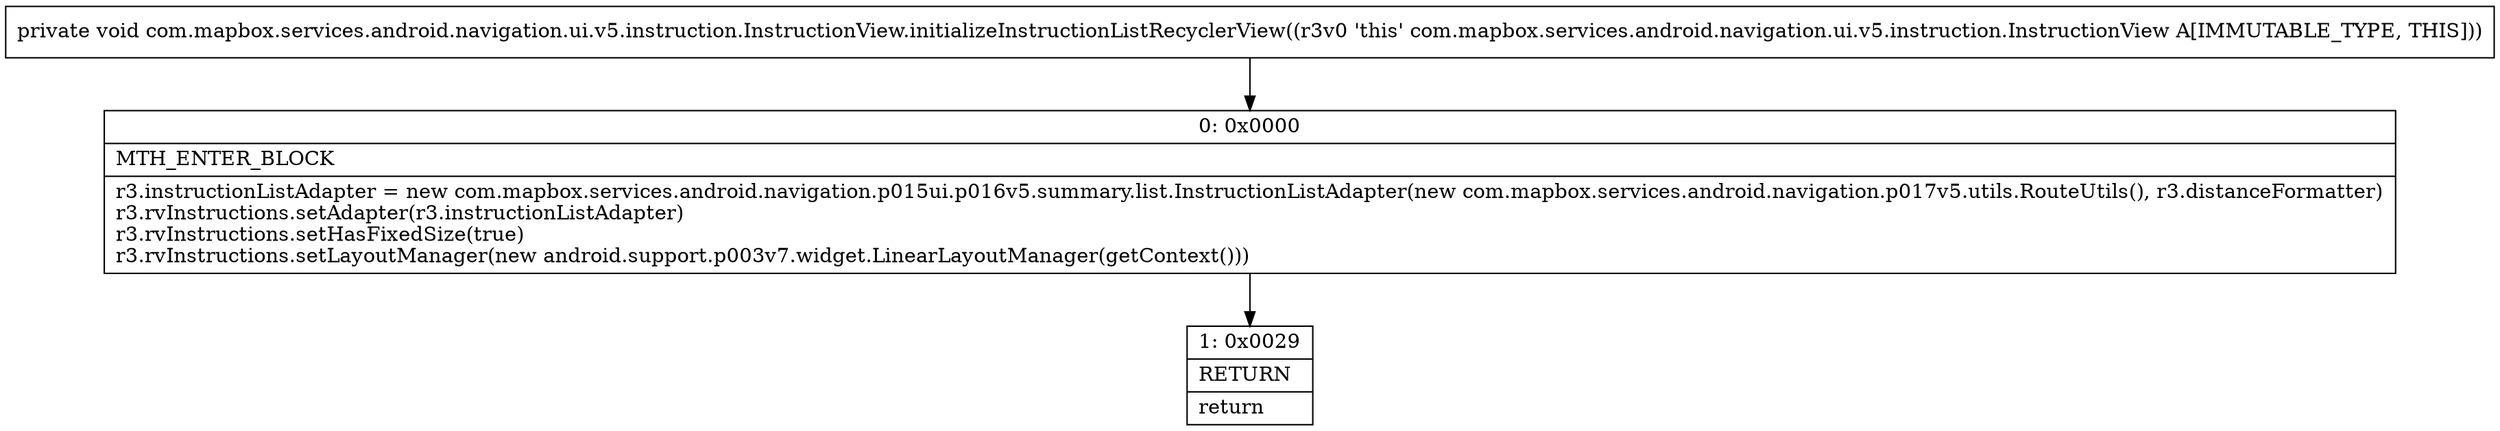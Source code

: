 digraph "CFG forcom.mapbox.services.android.navigation.ui.v5.instruction.InstructionView.initializeInstructionListRecyclerView()V" {
Node_0 [shape=record,label="{0\:\ 0x0000|MTH_ENTER_BLOCK\l|r3.instructionListAdapter = new com.mapbox.services.android.navigation.p015ui.p016v5.summary.list.InstructionListAdapter(new com.mapbox.services.android.navigation.p017v5.utils.RouteUtils(), r3.distanceFormatter)\lr3.rvInstructions.setAdapter(r3.instructionListAdapter)\lr3.rvInstructions.setHasFixedSize(true)\lr3.rvInstructions.setLayoutManager(new android.support.p003v7.widget.LinearLayoutManager(getContext()))\l}"];
Node_1 [shape=record,label="{1\:\ 0x0029|RETURN\l|return\l}"];
MethodNode[shape=record,label="{private void com.mapbox.services.android.navigation.ui.v5.instruction.InstructionView.initializeInstructionListRecyclerView((r3v0 'this' com.mapbox.services.android.navigation.ui.v5.instruction.InstructionView A[IMMUTABLE_TYPE, THIS])) }"];
MethodNode -> Node_0;
Node_0 -> Node_1;
}

